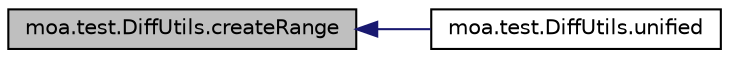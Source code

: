 digraph G
{
  edge [fontname="Helvetica",fontsize="10",labelfontname="Helvetica",labelfontsize="10"];
  node [fontname="Helvetica",fontsize="10",shape=record];
  rankdir=LR;
  Node1 [label="moa.test.DiffUtils.createRange",height=0.2,width=0.4,color="black", fillcolor="grey75", style="filled" fontcolor="black"];
  Node1 -> Node2 [dir=back,color="midnightblue",fontsize="10",style="solid",fontname="Helvetica"];
  Node2 [label="moa.test.DiffUtils.unified",height=0.2,width=0.4,color="black", fillcolor="white", style="filled",URL="$classmoa_1_1test_1_1DiffUtils.html#aa39a0ed281a88f53aeb29a1301a4a132",tooltip="Generates a unified diff for the two lists."];
}
